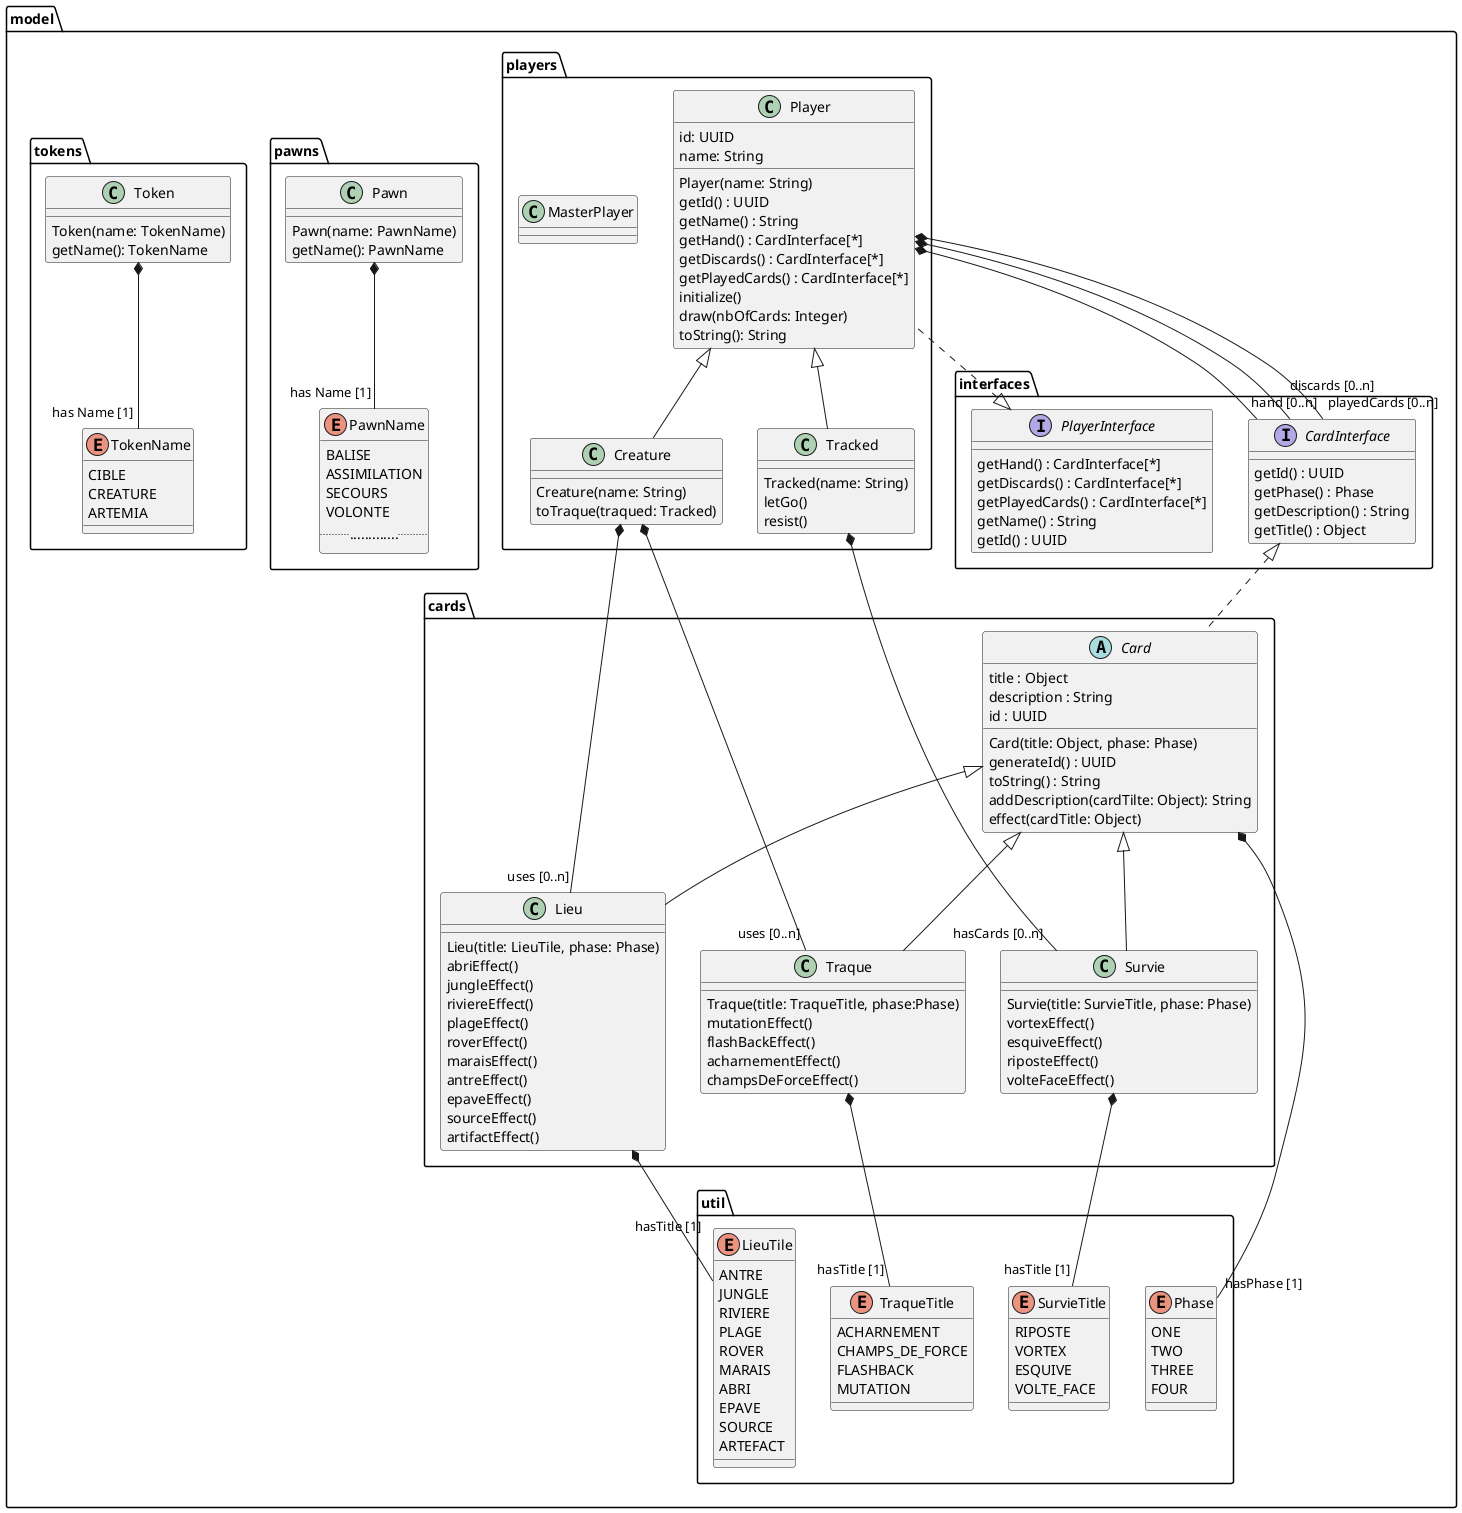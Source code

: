 @startuml

package model{

    package interfaces{
        interface CardInterface{
            getId() : UUID
            getPhase() : Phase
            getDescription() : String
            getTitle() : Object
        }
        interface PlayerInterface{
            getHand() : CardInterface[*]
            getDiscards() : CardInterface[*]
            getPlayedCards() : CardInterface[*]
            getName() : String
            getId() : UUID
        }
    }
    package cards{
        abstract class Card{
            title : Object
            description : String
            id : UUID

            Card(title: Object, phase: Phase)
            generateId() : UUID
            toString() : String
            addDescription(cardTilte: Object): String
            effect(cardTitle: Object)
        }

        class Lieu{
            Lieu(title: LieuTile, phase: Phase)
            abriEffect()
            jungleEffect()
            riviereEffect()
            plageEffect()
            roverEffect()
            maraisEffect()
            antreEffect()
            epaveEffect()
            sourceEffect()
            artifactEffect()
        }

        class Survie{
           Survie(title: SurvieTitle, phase: Phase)
           vortexEffect()
           esquiveEffect()
           riposteEffect()
           volteFaceEffect()
        }

        class Traque{
            Traque(title: TraqueTitle, phase:Phase)
            mutationEffect()
            flashBackEffect()
            acharnementEffect()
            champsDeForceEffect()
        }
    }

    package players{
        class Player{

            id: UUID
            name: String

            Player(name: String)
            getId() : UUID
            getName() : String
            getHand() : CardInterface[*]
            getDiscards() : CardInterface[*]
            getPlayedCards() : CardInterface[*]
            initialize()
            draw(nbOfCards: Integer)
            toString(): String

        }
        class Creature{
            Creature(name: String)
            toTraque(traqued: Tracked)
        }
        class Tracked{
            Tracked(name: String)
            letGo()
            resist()
        }
        class MasterPlayer{

        }
    }

    package util{

        enum LieuTile{
            ANTRE
            JUNGLE
            RIVIERE
            PLAGE
            ROVER
            MARAIS
            ABRI
            EPAVE
            SOURCE
            ARTEFACT
        }
        enum Phase{
            ONE
            TWO
            THREE
            FOUR
        }
        enum SurvieTitle{
            RIPOSTE
            VORTEX
            ESQUIVE
            VOLTE_FACE
        }
        enum TraqueTitle{
            ACHARNEMENT
            CHAMPS_DE_FORCE
            FLASHBACK
            MUTATION
        }

    }

    package pawns{
        enum PawnName{
                     BALISE
                     ASSIMILATION
                     SECOURS
                     VOLONTE
                     .................
                }
        class Pawn{
            Pawn(name: PawnName)
            getName(): PawnName
        }

        Pawn *--"has Name [1]" PawnName
    }

    package tokens{
        enum TokenName{
                    CIBLE
                    CREATURE
                    ARTEMIA
                }
        class Token{
            Token(name: TokenName)
            getName(): TokenName
        }

        Token *--"has Name [1]" TokenName
    }

 CardInterface <|.. Card
            PlayerInterface <|.. Player

            Card <|-- Lieu
            Card <|-- Survie
            Card <|-- Traque

            Player <|-- Creature
            Player <|-- Tracked

             Player *--"hand [0..n]" CardInterface
             Player *--"discards [0..n]\n" CardInterface
             Player *--"playedCards [0..n]" CardInterface
             Creature *-- "uses [0..n]" Lieu
             Creature *-- "uses [0..n]" Traque
             Card *-- "hasPhase [1]" Phase
             Tracked *-- "hasCards [0..n]" Survie

             Lieu *-- "hasTitle [1] \n\n" LieuTile
             Survie *-- "hasTitle [1]" SurvieTitle
             Traque *-- "hasTitle [1]" TraqueTitle


}

@enduml
